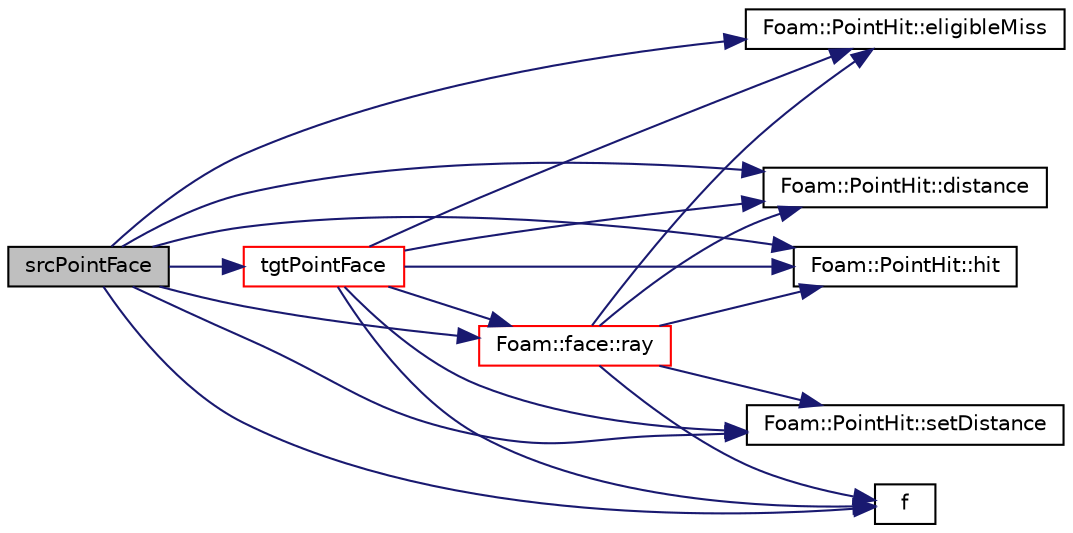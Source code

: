 digraph "srcPointFace"
{
  bgcolor="transparent";
  edge [fontname="Helvetica",fontsize="10",labelfontname="Helvetica",labelfontsize="10"];
  node [fontname="Helvetica",fontsize="10",shape=record];
  rankdir="LR";
  Node628 [label="srcPointFace",height=0.2,width=0.4,color="black", fillcolor="grey75", style="filled", fontcolor="black"];
  Node628 -> Node629 [color="midnightblue",fontsize="10",style="solid",fontname="Helvetica"];
  Node629 [label="Foam::PointHit::distance",height=0.2,width=0.4,color="black",URL="$a28713.html#a288a3ea8e3ee215a5e12afc1002ed4e6",tooltip="Return distance to hit. "];
  Node628 -> Node630 [color="midnightblue",fontsize="10",style="solid",fontname="Helvetica"];
  Node630 [label="Foam::PointHit::eligibleMiss",height=0.2,width=0.4,color="black",URL="$a28713.html#abbf81df96ec3a23f1889516879f19b7f",tooltip="Is this an eligible miss. "];
  Node628 -> Node631 [color="midnightblue",fontsize="10",style="solid",fontname="Helvetica"];
  Node631 [label="f",height=0.2,width=0.4,color="black",URL="$a18335.html#a888be93833ac7a23170555c69c690288"];
  Node628 -> Node632 [color="midnightblue",fontsize="10",style="solid",fontname="Helvetica"];
  Node632 [label="Foam::PointHit::hit",height=0.2,width=0.4,color="black",URL="$a28713.html#aee8dc30bf27cefe419b15f96e594c155",tooltip="Is there a hit. "];
  Node628 -> Node633 [color="midnightblue",fontsize="10",style="solid",fontname="Helvetica"];
  Node633 [label="Foam::face::ray",height=0.2,width=0.4,color="red",URL="$a28369.html#a0b9f87e78c11730b3971c2f71df58d37",tooltip="Return potential intersection with face with a ray starting. "];
  Node633 -> Node631 [color="midnightblue",fontsize="10",style="solid",fontname="Helvetica"];
  Node633 -> Node632 [color="midnightblue",fontsize="10",style="solid",fontname="Helvetica"];
  Node633 -> Node629 [color="midnightblue",fontsize="10",style="solid",fontname="Helvetica"];
  Node633 -> Node630 [color="midnightblue",fontsize="10",style="solid",fontname="Helvetica"];
  Node633 -> Node640 [color="midnightblue",fontsize="10",style="solid",fontname="Helvetica"];
  Node640 [label="Foam::PointHit::setDistance",height=0.2,width=0.4,color="black",URL="$a28713.html#a14790d638ec1616229076c4aed712b09"];
  Node628 -> Node640 [color="midnightblue",fontsize="10",style="solid",fontname="Helvetica"];
  Node628 -> Node649 [color="midnightblue",fontsize="10",style="solid",fontname="Helvetica"];
  Node649 [label="tgtPointFace",height=0.2,width=0.4,color="red",URL="$a25997.html#a601ed369c66dd627d8d28ae95b3add21",tooltip="Return target patch face index of point on source patch face. "];
  Node649 -> Node640 [color="midnightblue",fontsize="10",style="solid",fontname="Helvetica"];
  Node649 -> Node631 [color="midnightblue",fontsize="10",style="solid",fontname="Helvetica"];
  Node649 -> Node633 [color="midnightblue",fontsize="10",style="solid",fontname="Helvetica"];
  Node649 -> Node632 [color="midnightblue",fontsize="10",style="solid",fontname="Helvetica"];
  Node649 -> Node630 [color="midnightblue",fontsize="10",style="solid",fontname="Helvetica"];
  Node649 -> Node629 [color="midnightblue",fontsize="10",style="solid",fontname="Helvetica"];
}
